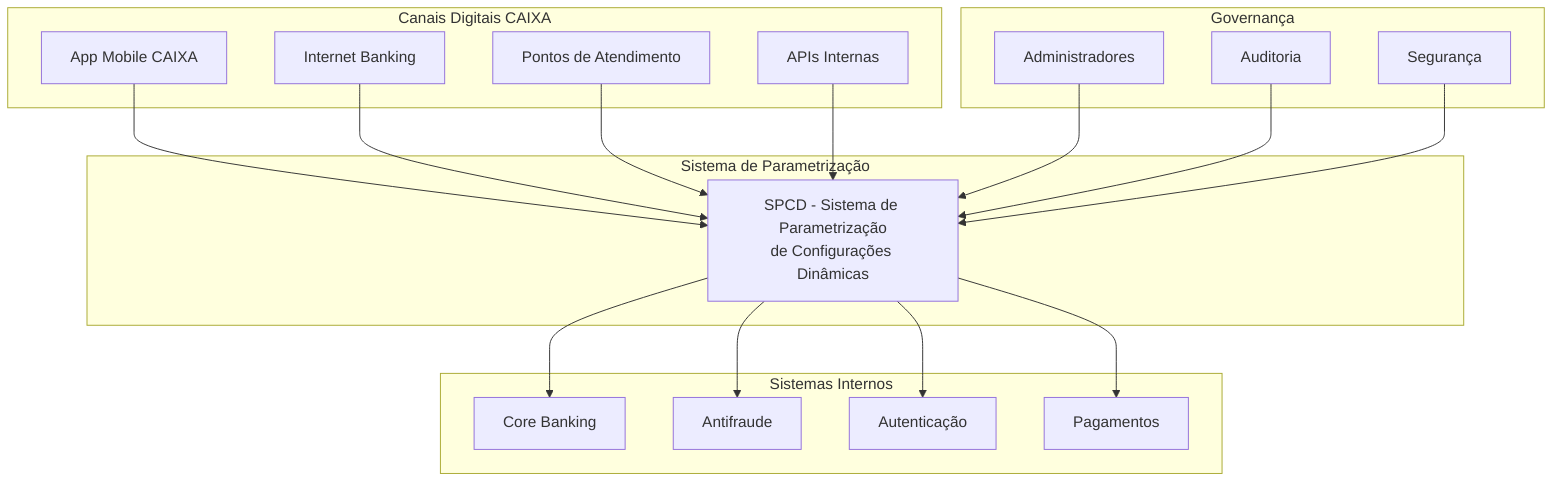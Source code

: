 graph TB
    subgraph "Canais Digitais CAIXA"
        APP[App Mobile CAIXA]
        WEB[Internet Banking]
        POS[Pontos de Atendimento]
        API[APIs Internas]
    end
    
    subgraph "Sistema de Parametrização"
        SPCD[SPCD - Sistema de Parametrização<br/>de Configurações Dinâmicas]
    end
    
    subgraph "Sistemas Internos"
        CORE[Core Banking]
        FRAUD[Antifraude]
        AUTH[Autenticação]
        PAYMENT[Pagamentos]
    end
    
    subgraph "Governança"
        ADMIN[Administradores]
        AUDIT[Auditoria]
        SEC[Segurança]
    end
    
    APP --> SPCD
    WEB --> SPCD
    POS --> SPCD
    API --> SPCD
    
    SPCD --> CORE
    SPCD --> FRAUD
    SPCD --> AUTH
    SPCD --> PAYMENT
    
    ADMIN --> SPCD
    AUDIT --> SPCD
    SEC --> SPCD